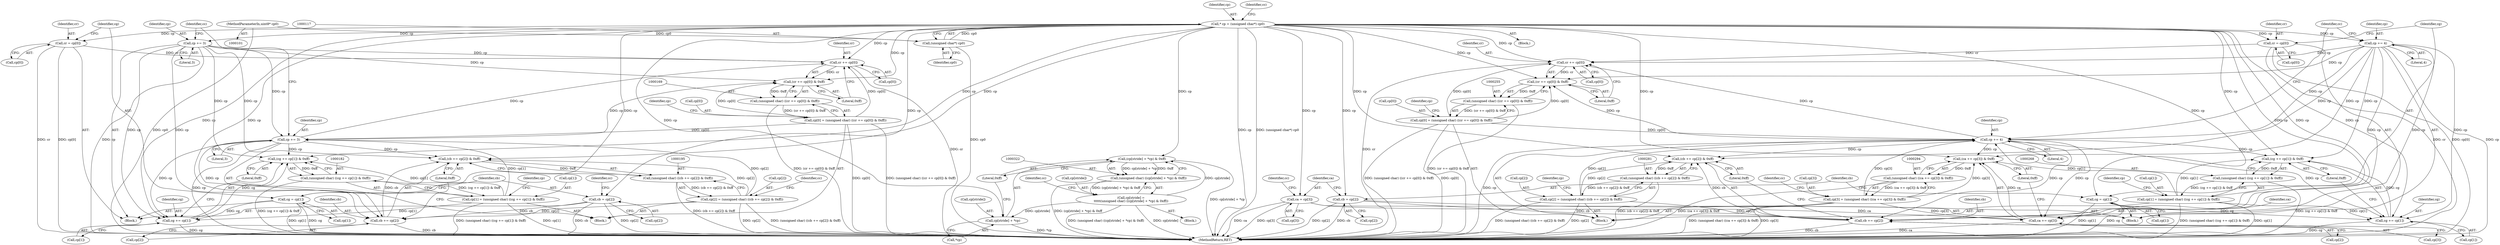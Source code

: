 digraph "0_libtiff_3ca657a8793dd011bf869695d72ad31c779c3cc1_7@pointer" {
"1000114" [label="(Call,* cp = (unsigned char*) cp0)"];
"1000116" [label="(Call,(unsigned char*) cp0)"];
"1000103" [label="(MethodParameterIn,uint8* cp0)"];
"1000136" [label="(Call,cr = cp[0])"];
"1000171" [label="(Call,cr += cp[0])"];
"1000170" [label="(Call,(cr += cp[0]) & 0xff)"];
"1000168" [label="(Call,(unsigned char) ((cr += cp[0]) & 0xff))"];
"1000164" [label="(Call,cp[0] = (unsigned char) ((cr += cp[0]) & 0xff))"];
"1000206" [label="(Call,cp += 3)"];
"1000183" [label="(Call,(cg += cp[1]) & 0xff)"];
"1000181" [label="(Call,(unsigned char) ((cg += cp[1]) & 0xff))"];
"1000177" [label="(Call,cp[1] = (unsigned char) ((cg += cp[1]) & 0xff))"];
"1000184" [label="(Call,cg += cp[1])"];
"1000196" [label="(Call,(cb += cp[2]) & 0xff)"];
"1000194" [label="(Call,(unsigned char) ((cb += cp[2]) & 0xff))"];
"1000190" [label="(Call,cp[2] = (unsigned char) ((cb += cp[2]) & 0xff))"];
"1000197" [label="(Call,cb += cp[2])"];
"1000142" [label="(Call,cg = cp[1])"];
"1000148" [label="(Call,cb = cp[2])"];
"1000156" [label="(Call,cp += 3)"];
"1000216" [label="(Call,cr = cp[0])"];
"1000257" [label="(Call,cr += cp[0])"];
"1000256" [label="(Call,(cr += cp[0]) & 0xff)"];
"1000254" [label="(Call,(unsigned char) ((cr += cp[0]) & 0xff))"];
"1000250" [label="(Call,cp[0] = (unsigned char) ((cr += cp[0]) & 0xff))"];
"1000305" [label="(Call,cp += 4)"];
"1000269" [label="(Call,(cg += cp[1]) & 0xff)"];
"1000267" [label="(Call,(unsigned char) ((cg += cp[1]) & 0xff))"];
"1000263" [label="(Call,cp[1] = (unsigned char) ((cg += cp[1]) & 0xff))"];
"1000270" [label="(Call,cg += cp[1])"];
"1000282" [label="(Call,(cb += cp[2]) & 0xff)"];
"1000280" [label="(Call,(unsigned char) ((cb += cp[2]) & 0xff))"];
"1000276" [label="(Call,cp[2] = (unsigned char) ((cb += cp[2]) & 0xff))"];
"1000283" [label="(Call,cb += cp[2])"];
"1000295" [label="(Call,(ca += cp[3]) & 0xff)"];
"1000293" [label="(Call,(unsigned char) ((ca += cp[3]) & 0xff))"];
"1000289" [label="(Call,cp[3] = (unsigned char) ((ca += cp[3]) & 0xff))"];
"1000296" [label="(Call,ca += cp[3])"];
"1000222" [label="(Call,cg = cp[1])"];
"1000228" [label="(Call,cb = cp[2])"];
"1000234" [label="(Call,ca = cp[3])"];
"1000242" [label="(Call,cp += 4)"];
"1000323" [label="(Call,(cp[stride] + *cp) & 0xff)"];
"1000321" [label="(Call,(unsigned char) ((cp[stride] + *cp) & 0xff))"];
"1000317" [label="(Call,cp[stride] =\n\t\t\t\t\t(unsigned char) ((cp[stride] + *cp) & 0xff))"];
"1000324" [label="(Call,cp[stride] + *cp)"];
"1000263" [label="(Call,cp[1] = (unsigned char) ((cg += cp[1]) & 0xff))"];
"1000150" [label="(Call,cp[2])"];
"1000249" [label="(Block,)"];
"1000116" [label="(Call,(unsigned char*) cp0)"];
"1000156" [label="(Call,cp += 3)"];
"1000163" [label="(Block,)"];
"1000191" [label="(Call,cp[2])"];
"1000272" [label="(Call,cp[1])"];
"1000161" [label="(Identifier,cc)"];
"1000257" [label="(Call,cr += cp[0])"];
"1000250" [label="(Call,cp[0] = (unsigned char) ((cr += cp[0]) & 0xff))"];
"1000303" [label="(Identifier,cc)"];
"1000280" [label="(Call,(unsigned char) ((cb += cp[2]) & 0xff))"];
"1000176" [label="(Literal,0xff)"];
"1000199" [label="(Call,cp[2])"];
"1000179" [label="(Identifier,cp)"];
"1000297" [label="(Identifier,ca)"];
"1000192" [label="(Identifier,cp)"];
"1000229" [label="(Identifier,cb)"];
"1000291" [label="(Identifier,cp)"];
"1000165" [label="(Call,cp[0])"];
"1000143" [label="(Identifier,cg)"];
"1000275" [label="(Literal,0xff)"];
"1000154" [label="(Identifier,cc)"];
"1000254" [label="(Call,(unsigned char) ((cr += cp[0]) & 0xff))"];
"1000196" [label="(Call,(cb += cp[2]) & 0xff)"];
"1000134" [label="(Block,)"];
"1000282" [label="(Call,(cb += cp[2]) & 0xff)"];
"1000230" [label="(Call,cp[2])"];
"1000270" [label="(Call,cg += cp[1])"];
"1000278" [label="(Identifier,cp)"];
"1000172" [label="(Identifier,cr)"];
"1000222" [label="(Call,cg = cp[1])"];
"1000186" [label="(Call,cp[1])"];
"1000183" [label="(Call,(cg += cp[1]) & 0xff)"];
"1000228" [label="(Call,cb = cp[2])"];
"1000118" [label="(Identifier,cp0)"];
"1000306" [label="(Identifier,cp)"];
"1000293" [label="(Call,(unsigned char) ((ca += cp[3]) & 0xff))"];
"1000185" [label="(Identifier,cg)"];
"1000288" [label="(Literal,0xff)"];
"1000243" [label="(Identifier,cp)"];
"1000142" [label="(Call,cg = cp[1])"];
"1000177" [label="(Call,cp[1] = (unsigned char) ((cg += cp[1]) & 0xff))"];
"1000277" [label="(Call,cp[2])"];
"1000328" [label="(Call,*cp)"];
"1000148" [label="(Call,cb = cp[2])"];
"1000170" [label="(Call,(cr += cp[0]) & 0xff)"];
"1000236" [label="(Call,cp[3])"];
"1000283" [label="(Call,cb += cp[2])"];
"1000290" [label="(Call,cp[3])"];
"1000318" [label="(Call,cp[stride])"];
"1000149" [label="(Identifier,cb)"];
"1000323" [label="(Call,(cp[stride] + *cp) & 0xff)"];
"1000164" [label="(Call,cp[0] = (unsigned char) ((cr += cp[0]) & 0xff))"];
"1000184" [label="(Call,cg += cp[1])"];
"1000307" [label="(Literal,4)"];
"1000190" [label="(Call,cp[2] = (unsigned char) ((cb += cp[2]) & 0xff))"];
"1000284" [label="(Identifier,cb)"];
"1000259" [label="(Call,cp[0])"];
"1000207" [label="(Identifier,cp)"];
"1000235" [label="(Identifier,ca)"];
"1000244" [label="(Literal,4)"];
"1000332" [label="(Identifier,cc)"];
"1000267" [label="(Call,(unsigned char) ((cg += cp[1]) & 0xff))"];
"1000298" [label="(Call,cp[3])"];
"1000251" [label="(Call,cp[0])"];
"1000217" [label="(Identifier,cr)"];
"1000324" [label="(Call,cp[stride] + *cp)"];
"1000157" [label="(Identifier,cp)"];
"1000224" [label="(Call,cp[1])"];
"1000240" [label="(Identifier,cc)"];
"1000138" [label="(Call,cp[0])"];
"1000103" [label="(MethodParameterIn,uint8* cp0)"];
"1000295" [label="(Call,(ca += cp[3]) & 0xff)"];
"1000158" [label="(Literal,3)"];
"1000115" [label="(Identifier,cp)"];
"1000315" [label="(Block,)"];
"1000317" [label="(Call,cp[stride] =\n\t\t\t\t\t(unsigned char) ((cp[stride] + *cp) & 0xff))"];
"1000122" [label="(Identifier,cc)"];
"1000189" [label="(Literal,0xff)"];
"1000247" [label="(Identifier,cc)"];
"1000136" [label="(Call,cr = cp[0])"];
"1000256" [label="(Call,(cr += cp[0]) & 0xff)"];
"1000296" [label="(Call,ca += cp[3])"];
"1000168" [label="(Call,(unsigned char) ((cr += cp[0]) & 0xff))"];
"1000181" [label="(Call,(unsigned char) ((cg += cp[1]) & 0xff))"];
"1000264" [label="(Call,cp[1])"];
"1000330" [label="(Literal,0xff)"];
"1000206" [label="(Call,cp += 3)"];
"1000218" [label="(Call,cp[0])"];
"1000325" [label="(Call,cp[stride])"];
"1000223" [label="(Identifier,cg)"];
"1000144" [label="(Call,cp[1])"];
"1000137" [label="(Identifier,cr)"];
"1000234" [label="(Call,ca = cp[3])"];
"1000202" [label="(Literal,0xff)"];
"1000198" [label="(Identifier,cb)"];
"1000197" [label="(Call,cb += cp[2])"];
"1000269" [label="(Call,(cg += cp[1]) & 0xff)"];
"1000265" [label="(Identifier,cp)"];
"1000194" [label="(Call,(unsigned char) ((cb += cp[2]) & 0xff))"];
"1000271" [label="(Identifier,cg)"];
"1000204" [label="(Identifier,cc)"];
"1000214" [label="(Block,)"];
"1000216" [label="(Call,cr = cp[0])"];
"1000242" [label="(Call,cp += 4)"];
"1000262" [label="(Literal,0xff)"];
"1000258" [label="(Identifier,cr)"];
"1000305" [label="(Call,cp += 4)"];
"1000289" [label="(Call,cp[3] = (unsigned char) ((ca += cp[3]) & 0xff))"];
"1000178" [label="(Call,cp[1])"];
"1000173" [label="(Call,cp[0])"];
"1000301" [label="(Literal,0xff)"];
"1000208" [label="(Literal,3)"];
"1000114" [label="(Call,* cp = (unsigned char*) cp0)"];
"1000337" [label="(MethodReturn,RET)"];
"1000105" [label="(Block,)"];
"1000285" [label="(Call,cp[2])"];
"1000321" [label="(Call,(unsigned char) ((cp[stride] + *cp) & 0xff))"];
"1000276" [label="(Call,cp[2] = (unsigned char) ((cb += cp[2]) & 0xff))"];
"1000171" [label="(Call,cr += cp[0])"];
"1000114" -> "1000105"  [label="AST: "];
"1000114" -> "1000116"  [label="CFG: "];
"1000115" -> "1000114"  [label="AST: "];
"1000116" -> "1000114"  [label="AST: "];
"1000122" -> "1000114"  [label="CFG: "];
"1000114" -> "1000337"  [label="DDG: cp"];
"1000114" -> "1000337"  [label="DDG: (unsigned char*) cp0"];
"1000116" -> "1000114"  [label="DDG: cp0"];
"1000114" -> "1000136"  [label="DDG: cp"];
"1000114" -> "1000142"  [label="DDG: cp"];
"1000114" -> "1000148"  [label="DDG: cp"];
"1000114" -> "1000156"  [label="DDG: cp"];
"1000114" -> "1000170"  [label="DDG: cp"];
"1000114" -> "1000171"  [label="DDG: cp"];
"1000114" -> "1000183"  [label="DDG: cp"];
"1000114" -> "1000184"  [label="DDG: cp"];
"1000114" -> "1000196"  [label="DDG: cp"];
"1000114" -> "1000197"  [label="DDG: cp"];
"1000114" -> "1000216"  [label="DDG: cp"];
"1000114" -> "1000222"  [label="DDG: cp"];
"1000114" -> "1000228"  [label="DDG: cp"];
"1000114" -> "1000234"  [label="DDG: cp"];
"1000114" -> "1000242"  [label="DDG: cp"];
"1000114" -> "1000256"  [label="DDG: cp"];
"1000114" -> "1000257"  [label="DDG: cp"];
"1000114" -> "1000269"  [label="DDG: cp"];
"1000114" -> "1000270"  [label="DDG: cp"];
"1000114" -> "1000282"  [label="DDG: cp"];
"1000114" -> "1000283"  [label="DDG: cp"];
"1000114" -> "1000295"  [label="DDG: cp"];
"1000114" -> "1000296"  [label="DDG: cp"];
"1000114" -> "1000323"  [label="DDG: cp"];
"1000114" -> "1000324"  [label="DDG: cp"];
"1000116" -> "1000118"  [label="CFG: "];
"1000117" -> "1000116"  [label="AST: "];
"1000118" -> "1000116"  [label="AST: "];
"1000116" -> "1000337"  [label="DDG: cp0"];
"1000103" -> "1000116"  [label="DDG: cp0"];
"1000103" -> "1000101"  [label="AST: "];
"1000103" -> "1000337"  [label="DDG: cp0"];
"1000136" -> "1000134"  [label="AST: "];
"1000136" -> "1000138"  [label="CFG: "];
"1000137" -> "1000136"  [label="AST: "];
"1000138" -> "1000136"  [label="AST: "];
"1000143" -> "1000136"  [label="CFG: "];
"1000136" -> "1000337"  [label="DDG: cp[0]"];
"1000136" -> "1000337"  [label="DDG: cr"];
"1000136" -> "1000171"  [label="DDG: cr"];
"1000171" -> "1000170"  [label="AST: "];
"1000171" -> "1000173"  [label="CFG: "];
"1000172" -> "1000171"  [label="AST: "];
"1000173" -> "1000171"  [label="AST: "];
"1000176" -> "1000171"  [label="CFG: "];
"1000171" -> "1000337"  [label="DDG: cr"];
"1000171" -> "1000170"  [label="DDG: cr"];
"1000156" -> "1000171"  [label="DDG: cp"];
"1000206" -> "1000171"  [label="DDG: cp"];
"1000164" -> "1000171"  [label="DDG: cp[0]"];
"1000170" -> "1000168"  [label="AST: "];
"1000170" -> "1000176"  [label="CFG: "];
"1000176" -> "1000170"  [label="AST: "];
"1000168" -> "1000170"  [label="CFG: "];
"1000170" -> "1000168"  [label="DDG: 0xff"];
"1000156" -> "1000170"  [label="DDG: cp"];
"1000206" -> "1000170"  [label="DDG: cp"];
"1000164" -> "1000170"  [label="DDG: cp[0]"];
"1000168" -> "1000164"  [label="AST: "];
"1000169" -> "1000168"  [label="AST: "];
"1000164" -> "1000168"  [label="CFG: "];
"1000168" -> "1000337"  [label="DDG: (cr += cp[0]) & 0xff"];
"1000168" -> "1000164"  [label="DDG: (cr += cp[0]) & 0xff"];
"1000164" -> "1000163"  [label="AST: "];
"1000165" -> "1000164"  [label="AST: "];
"1000179" -> "1000164"  [label="CFG: "];
"1000164" -> "1000337"  [label="DDG: (unsigned char) ((cr += cp[0]) & 0xff)"];
"1000164" -> "1000337"  [label="DDG: cp[0]"];
"1000164" -> "1000206"  [label="DDG: cp[0]"];
"1000206" -> "1000163"  [label="AST: "];
"1000206" -> "1000208"  [label="CFG: "];
"1000207" -> "1000206"  [label="AST: "];
"1000208" -> "1000206"  [label="AST: "];
"1000161" -> "1000206"  [label="CFG: "];
"1000206" -> "1000337"  [label="DDG: cp"];
"1000206" -> "1000183"  [label="DDG: cp"];
"1000206" -> "1000184"  [label="DDG: cp"];
"1000206" -> "1000196"  [label="DDG: cp"];
"1000206" -> "1000197"  [label="DDG: cp"];
"1000177" -> "1000206"  [label="DDG: cp[1]"];
"1000156" -> "1000206"  [label="DDG: cp"];
"1000190" -> "1000206"  [label="DDG: cp[2]"];
"1000183" -> "1000181"  [label="AST: "];
"1000183" -> "1000189"  [label="CFG: "];
"1000184" -> "1000183"  [label="AST: "];
"1000189" -> "1000183"  [label="AST: "];
"1000181" -> "1000183"  [label="CFG: "];
"1000183" -> "1000181"  [label="DDG: 0xff"];
"1000184" -> "1000183"  [label="DDG: cg"];
"1000177" -> "1000183"  [label="DDG: cp[1]"];
"1000156" -> "1000183"  [label="DDG: cp"];
"1000181" -> "1000177"  [label="AST: "];
"1000182" -> "1000181"  [label="AST: "];
"1000177" -> "1000181"  [label="CFG: "];
"1000181" -> "1000337"  [label="DDG: (cg += cp[1]) & 0xff"];
"1000181" -> "1000177"  [label="DDG: (cg += cp[1]) & 0xff"];
"1000177" -> "1000163"  [label="AST: "];
"1000178" -> "1000177"  [label="AST: "];
"1000192" -> "1000177"  [label="CFG: "];
"1000177" -> "1000337"  [label="DDG: cp[1]"];
"1000177" -> "1000337"  [label="DDG: (unsigned char) ((cg += cp[1]) & 0xff)"];
"1000177" -> "1000184"  [label="DDG: cp[1]"];
"1000184" -> "1000186"  [label="CFG: "];
"1000185" -> "1000184"  [label="AST: "];
"1000186" -> "1000184"  [label="AST: "];
"1000189" -> "1000184"  [label="CFG: "];
"1000184" -> "1000337"  [label="DDG: cg"];
"1000142" -> "1000184"  [label="DDG: cg"];
"1000156" -> "1000184"  [label="DDG: cp"];
"1000196" -> "1000194"  [label="AST: "];
"1000196" -> "1000202"  [label="CFG: "];
"1000197" -> "1000196"  [label="AST: "];
"1000202" -> "1000196"  [label="AST: "];
"1000194" -> "1000196"  [label="CFG: "];
"1000196" -> "1000194"  [label="DDG: 0xff"];
"1000197" -> "1000196"  [label="DDG: cb"];
"1000156" -> "1000196"  [label="DDG: cp"];
"1000190" -> "1000196"  [label="DDG: cp[2]"];
"1000194" -> "1000190"  [label="AST: "];
"1000195" -> "1000194"  [label="AST: "];
"1000190" -> "1000194"  [label="CFG: "];
"1000194" -> "1000337"  [label="DDG: (cb += cp[2]) & 0xff"];
"1000194" -> "1000190"  [label="DDG: (cb += cp[2]) & 0xff"];
"1000190" -> "1000163"  [label="AST: "];
"1000191" -> "1000190"  [label="AST: "];
"1000204" -> "1000190"  [label="CFG: "];
"1000190" -> "1000337"  [label="DDG: (unsigned char) ((cb += cp[2]) & 0xff)"];
"1000190" -> "1000337"  [label="DDG: cp[2]"];
"1000190" -> "1000197"  [label="DDG: cp[2]"];
"1000197" -> "1000199"  [label="CFG: "];
"1000198" -> "1000197"  [label="AST: "];
"1000199" -> "1000197"  [label="AST: "];
"1000202" -> "1000197"  [label="CFG: "];
"1000197" -> "1000337"  [label="DDG: cb"];
"1000148" -> "1000197"  [label="DDG: cb"];
"1000156" -> "1000197"  [label="DDG: cp"];
"1000142" -> "1000134"  [label="AST: "];
"1000142" -> "1000144"  [label="CFG: "];
"1000143" -> "1000142"  [label="AST: "];
"1000144" -> "1000142"  [label="AST: "];
"1000149" -> "1000142"  [label="CFG: "];
"1000142" -> "1000337"  [label="DDG: cp[1]"];
"1000142" -> "1000337"  [label="DDG: cg"];
"1000148" -> "1000134"  [label="AST: "];
"1000148" -> "1000150"  [label="CFG: "];
"1000149" -> "1000148"  [label="AST: "];
"1000150" -> "1000148"  [label="AST: "];
"1000154" -> "1000148"  [label="CFG: "];
"1000148" -> "1000337"  [label="DDG: cb"];
"1000148" -> "1000337"  [label="DDG: cp[2]"];
"1000156" -> "1000134"  [label="AST: "];
"1000156" -> "1000158"  [label="CFG: "];
"1000157" -> "1000156"  [label="AST: "];
"1000158" -> "1000156"  [label="AST: "];
"1000161" -> "1000156"  [label="CFG: "];
"1000156" -> "1000337"  [label="DDG: cp"];
"1000216" -> "1000214"  [label="AST: "];
"1000216" -> "1000218"  [label="CFG: "];
"1000217" -> "1000216"  [label="AST: "];
"1000218" -> "1000216"  [label="AST: "];
"1000223" -> "1000216"  [label="CFG: "];
"1000216" -> "1000337"  [label="DDG: cr"];
"1000216" -> "1000337"  [label="DDG: cp[0]"];
"1000216" -> "1000257"  [label="DDG: cr"];
"1000257" -> "1000256"  [label="AST: "];
"1000257" -> "1000259"  [label="CFG: "];
"1000258" -> "1000257"  [label="AST: "];
"1000259" -> "1000257"  [label="AST: "];
"1000262" -> "1000257"  [label="CFG: "];
"1000257" -> "1000337"  [label="DDG: cr"];
"1000257" -> "1000256"  [label="DDG: cr"];
"1000250" -> "1000257"  [label="DDG: cp[0]"];
"1000305" -> "1000257"  [label="DDG: cp"];
"1000242" -> "1000257"  [label="DDG: cp"];
"1000256" -> "1000254"  [label="AST: "];
"1000256" -> "1000262"  [label="CFG: "];
"1000262" -> "1000256"  [label="AST: "];
"1000254" -> "1000256"  [label="CFG: "];
"1000256" -> "1000254"  [label="DDG: 0xff"];
"1000250" -> "1000256"  [label="DDG: cp[0]"];
"1000305" -> "1000256"  [label="DDG: cp"];
"1000242" -> "1000256"  [label="DDG: cp"];
"1000254" -> "1000250"  [label="AST: "];
"1000255" -> "1000254"  [label="AST: "];
"1000250" -> "1000254"  [label="CFG: "];
"1000254" -> "1000337"  [label="DDG: (cr += cp[0]) & 0xff"];
"1000254" -> "1000250"  [label="DDG: (cr += cp[0]) & 0xff"];
"1000250" -> "1000249"  [label="AST: "];
"1000251" -> "1000250"  [label="AST: "];
"1000265" -> "1000250"  [label="CFG: "];
"1000250" -> "1000337"  [label="DDG: cp[0]"];
"1000250" -> "1000337"  [label="DDG: (unsigned char) ((cr += cp[0]) & 0xff)"];
"1000250" -> "1000305"  [label="DDG: cp[0]"];
"1000305" -> "1000249"  [label="AST: "];
"1000305" -> "1000307"  [label="CFG: "];
"1000306" -> "1000305"  [label="AST: "];
"1000307" -> "1000305"  [label="AST: "];
"1000247" -> "1000305"  [label="CFG: "];
"1000305" -> "1000337"  [label="DDG: cp"];
"1000305" -> "1000269"  [label="DDG: cp"];
"1000305" -> "1000270"  [label="DDG: cp"];
"1000305" -> "1000282"  [label="DDG: cp"];
"1000305" -> "1000283"  [label="DDG: cp"];
"1000305" -> "1000295"  [label="DDG: cp"];
"1000305" -> "1000296"  [label="DDG: cp"];
"1000289" -> "1000305"  [label="DDG: cp[3]"];
"1000263" -> "1000305"  [label="DDG: cp[1]"];
"1000276" -> "1000305"  [label="DDG: cp[2]"];
"1000242" -> "1000305"  [label="DDG: cp"];
"1000269" -> "1000267"  [label="AST: "];
"1000269" -> "1000275"  [label="CFG: "];
"1000270" -> "1000269"  [label="AST: "];
"1000275" -> "1000269"  [label="AST: "];
"1000267" -> "1000269"  [label="CFG: "];
"1000269" -> "1000267"  [label="DDG: 0xff"];
"1000270" -> "1000269"  [label="DDG: cg"];
"1000263" -> "1000269"  [label="DDG: cp[1]"];
"1000242" -> "1000269"  [label="DDG: cp"];
"1000267" -> "1000263"  [label="AST: "];
"1000268" -> "1000267"  [label="AST: "];
"1000263" -> "1000267"  [label="CFG: "];
"1000267" -> "1000337"  [label="DDG: (cg += cp[1]) & 0xff"];
"1000267" -> "1000263"  [label="DDG: (cg += cp[1]) & 0xff"];
"1000263" -> "1000249"  [label="AST: "];
"1000264" -> "1000263"  [label="AST: "];
"1000278" -> "1000263"  [label="CFG: "];
"1000263" -> "1000337"  [label="DDG: (unsigned char) ((cg += cp[1]) & 0xff)"];
"1000263" -> "1000337"  [label="DDG: cp[1]"];
"1000263" -> "1000270"  [label="DDG: cp[1]"];
"1000270" -> "1000272"  [label="CFG: "];
"1000271" -> "1000270"  [label="AST: "];
"1000272" -> "1000270"  [label="AST: "];
"1000275" -> "1000270"  [label="CFG: "];
"1000270" -> "1000337"  [label="DDG: cg"];
"1000222" -> "1000270"  [label="DDG: cg"];
"1000242" -> "1000270"  [label="DDG: cp"];
"1000282" -> "1000280"  [label="AST: "];
"1000282" -> "1000288"  [label="CFG: "];
"1000283" -> "1000282"  [label="AST: "];
"1000288" -> "1000282"  [label="AST: "];
"1000280" -> "1000282"  [label="CFG: "];
"1000282" -> "1000280"  [label="DDG: 0xff"];
"1000283" -> "1000282"  [label="DDG: cb"];
"1000242" -> "1000282"  [label="DDG: cp"];
"1000276" -> "1000282"  [label="DDG: cp[2]"];
"1000280" -> "1000276"  [label="AST: "];
"1000281" -> "1000280"  [label="AST: "];
"1000276" -> "1000280"  [label="CFG: "];
"1000280" -> "1000337"  [label="DDG: (cb += cp[2]) & 0xff"];
"1000280" -> "1000276"  [label="DDG: (cb += cp[2]) & 0xff"];
"1000276" -> "1000249"  [label="AST: "];
"1000277" -> "1000276"  [label="AST: "];
"1000291" -> "1000276"  [label="CFG: "];
"1000276" -> "1000337"  [label="DDG: (unsigned char) ((cb += cp[2]) & 0xff)"];
"1000276" -> "1000337"  [label="DDG: cp[2]"];
"1000276" -> "1000283"  [label="DDG: cp[2]"];
"1000283" -> "1000285"  [label="CFG: "];
"1000284" -> "1000283"  [label="AST: "];
"1000285" -> "1000283"  [label="AST: "];
"1000288" -> "1000283"  [label="CFG: "];
"1000283" -> "1000337"  [label="DDG: cb"];
"1000228" -> "1000283"  [label="DDG: cb"];
"1000242" -> "1000283"  [label="DDG: cp"];
"1000295" -> "1000293"  [label="AST: "];
"1000295" -> "1000301"  [label="CFG: "];
"1000296" -> "1000295"  [label="AST: "];
"1000301" -> "1000295"  [label="AST: "];
"1000293" -> "1000295"  [label="CFG: "];
"1000295" -> "1000293"  [label="DDG: 0xff"];
"1000296" -> "1000295"  [label="DDG: ca"];
"1000289" -> "1000295"  [label="DDG: cp[3]"];
"1000242" -> "1000295"  [label="DDG: cp"];
"1000293" -> "1000289"  [label="AST: "];
"1000294" -> "1000293"  [label="AST: "];
"1000289" -> "1000293"  [label="CFG: "];
"1000293" -> "1000337"  [label="DDG: (ca += cp[3]) & 0xff"];
"1000293" -> "1000289"  [label="DDG: (ca += cp[3]) & 0xff"];
"1000289" -> "1000249"  [label="AST: "];
"1000290" -> "1000289"  [label="AST: "];
"1000303" -> "1000289"  [label="CFG: "];
"1000289" -> "1000337"  [label="DDG: cp[3]"];
"1000289" -> "1000337"  [label="DDG: (unsigned char) ((ca += cp[3]) & 0xff)"];
"1000289" -> "1000296"  [label="DDG: cp[3]"];
"1000296" -> "1000298"  [label="CFG: "];
"1000297" -> "1000296"  [label="AST: "];
"1000298" -> "1000296"  [label="AST: "];
"1000301" -> "1000296"  [label="CFG: "];
"1000296" -> "1000337"  [label="DDG: ca"];
"1000234" -> "1000296"  [label="DDG: ca"];
"1000242" -> "1000296"  [label="DDG: cp"];
"1000222" -> "1000214"  [label="AST: "];
"1000222" -> "1000224"  [label="CFG: "];
"1000223" -> "1000222"  [label="AST: "];
"1000224" -> "1000222"  [label="AST: "];
"1000229" -> "1000222"  [label="CFG: "];
"1000222" -> "1000337"  [label="DDG: cg"];
"1000222" -> "1000337"  [label="DDG: cp[1]"];
"1000228" -> "1000214"  [label="AST: "];
"1000228" -> "1000230"  [label="CFG: "];
"1000229" -> "1000228"  [label="AST: "];
"1000230" -> "1000228"  [label="AST: "];
"1000235" -> "1000228"  [label="CFG: "];
"1000228" -> "1000337"  [label="DDG: cb"];
"1000228" -> "1000337"  [label="DDG: cp[2]"];
"1000234" -> "1000214"  [label="AST: "];
"1000234" -> "1000236"  [label="CFG: "];
"1000235" -> "1000234"  [label="AST: "];
"1000236" -> "1000234"  [label="AST: "];
"1000240" -> "1000234"  [label="CFG: "];
"1000234" -> "1000337"  [label="DDG: cp[3]"];
"1000234" -> "1000337"  [label="DDG: ca"];
"1000242" -> "1000214"  [label="AST: "];
"1000242" -> "1000244"  [label="CFG: "];
"1000243" -> "1000242"  [label="AST: "];
"1000244" -> "1000242"  [label="AST: "];
"1000247" -> "1000242"  [label="CFG: "];
"1000242" -> "1000337"  [label="DDG: cp"];
"1000323" -> "1000321"  [label="AST: "];
"1000323" -> "1000330"  [label="CFG: "];
"1000324" -> "1000323"  [label="AST: "];
"1000330" -> "1000323"  [label="AST: "];
"1000321" -> "1000323"  [label="CFG: "];
"1000323" -> "1000337"  [label="DDG: cp[stride] + *cp"];
"1000323" -> "1000321"  [label="DDG: cp[stride] + *cp"];
"1000323" -> "1000321"  [label="DDG: 0xff"];
"1000317" -> "1000323"  [label="DDG: cp[stride]"];
"1000321" -> "1000317"  [label="AST: "];
"1000322" -> "1000321"  [label="AST: "];
"1000317" -> "1000321"  [label="CFG: "];
"1000321" -> "1000337"  [label="DDG: (cp[stride] + *cp) & 0xff"];
"1000321" -> "1000317"  [label="DDG: (cp[stride] + *cp) & 0xff"];
"1000317" -> "1000315"  [label="AST: "];
"1000318" -> "1000317"  [label="AST: "];
"1000332" -> "1000317"  [label="CFG: "];
"1000317" -> "1000337"  [label="DDG: cp[stride]"];
"1000317" -> "1000337"  [label="DDG: (unsigned char) ((cp[stride] + *cp) & 0xff)"];
"1000317" -> "1000324"  [label="DDG: cp[stride]"];
"1000324" -> "1000328"  [label="CFG: "];
"1000325" -> "1000324"  [label="AST: "];
"1000328" -> "1000324"  [label="AST: "];
"1000330" -> "1000324"  [label="CFG: "];
"1000324" -> "1000337"  [label="DDG: *cp"];
}
